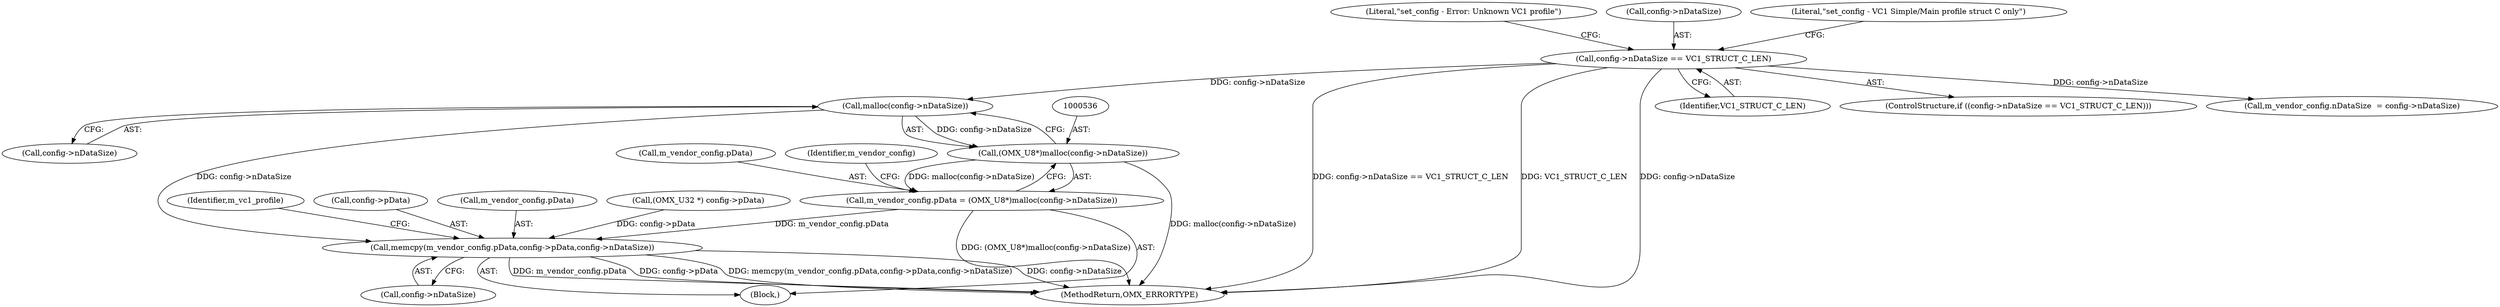 digraph "0_Android_560ccdb509a7b86186fac0fce1b25bd9a3e6a6e8_1@API" {
"1000537" [label="(Call,malloc(config->nDataSize))"];
"1000509" [label="(Call,config->nDataSize == VC1_STRUCT_C_LEN)"];
"1000535" [label="(Call,(OMX_U8*)malloc(config->nDataSize))"];
"1000531" [label="(Call,m_vendor_config.pData = (OMX_U8*)malloc(config->nDataSize))"];
"1000541" [label="(Call,memcpy(m_vendor_config.pData,config->pData,config->nDataSize))"];
"1000509" [label="(Call,config->nDataSize == VC1_STRUCT_C_LEN)"];
"1000552" [label="(Identifier,m_vc1_profile)"];
"1000513" [label="(Identifier,VC1_STRUCT_C_LEN)"];
"1000531" [label="(Call,m_vendor_config.pData = (OMX_U8*)malloc(config->nDataSize))"];
"1000545" [label="(Call,config->pData)"];
"1000535" [label="(Call,(OMX_U8*)malloc(config->nDataSize))"];
"1000538" [label="(Call,config->nDataSize)"];
"1000542" [label="(Call,m_vendor_config.pData)"];
"1000548" [label="(Call,config->nDataSize)"];
"1000557" [label="(Literal,\"set_config - Error: Unknown VC1 profile\")"];
"1000508" [label="(ControlStructure,if ((config->nDataSize == VC1_STRUCT_C_LEN)))"];
"1000461" [label="(Call,(OMX_U32 *) config->pData)"];
"1000541" [label="(Call,memcpy(m_vendor_config.pData,config->pData,config->nDataSize))"];
"1000532" [label="(Call,m_vendor_config.pData)"];
"1000514" [label="(Block,)"];
"1001056" [label="(MethodReturn,OMX_ERRORTYPE)"];
"1000537" [label="(Call,malloc(config->nDataSize))"];
"1000510" [label="(Call,config->nDataSize)"];
"1000516" [label="(Literal,\"set_config - VC1 Simple/Main profile struct C only\")"];
"1000524" [label="(Call,m_vendor_config.nDataSize  = config->nDataSize)"];
"1000543" [label="(Identifier,m_vendor_config)"];
"1000537" -> "1000535"  [label="AST: "];
"1000537" -> "1000538"  [label="CFG: "];
"1000538" -> "1000537"  [label="AST: "];
"1000535" -> "1000537"  [label="CFG: "];
"1000537" -> "1000535"  [label="DDG: config->nDataSize"];
"1000509" -> "1000537"  [label="DDG: config->nDataSize"];
"1000537" -> "1000541"  [label="DDG: config->nDataSize"];
"1000509" -> "1000508"  [label="AST: "];
"1000509" -> "1000513"  [label="CFG: "];
"1000510" -> "1000509"  [label="AST: "];
"1000513" -> "1000509"  [label="AST: "];
"1000516" -> "1000509"  [label="CFG: "];
"1000557" -> "1000509"  [label="CFG: "];
"1000509" -> "1001056"  [label="DDG: config->nDataSize == VC1_STRUCT_C_LEN"];
"1000509" -> "1001056"  [label="DDG: VC1_STRUCT_C_LEN"];
"1000509" -> "1001056"  [label="DDG: config->nDataSize"];
"1000509" -> "1000524"  [label="DDG: config->nDataSize"];
"1000535" -> "1000531"  [label="AST: "];
"1000536" -> "1000535"  [label="AST: "];
"1000531" -> "1000535"  [label="CFG: "];
"1000535" -> "1001056"  [label="DDG: malloc(config->nDataSize)"];
"1000535" -> "1000531"  [label="DDG: malloc(config->nDataSize)"];
"1000531" -> "1000514"  [label="AST: "];
"1000532" -> "1000531"  [label="AST: "];
"1000543" -> "1000531"  [label="CFG: "];
"1000531" -> "1001056"  [label="DDG: (OMX_U8*)malloc(config->nDataSize)"];
"1000531" -> "1000541"  [label="DDG: m_vendor_config.pData"];
"1000541" -> "1000514"  [label="AST: "];
"1000541" -> "1000548"  [label="CFG: "];
"1000542" -> "1000541"  [label="AST: "];
"1000545" -> "1000541"  [label="AST: "];
"1000548" -> "1000541"  [label="AST: "];
"1000552" -> "1000541"  [label="CFG: "];
"1000541" -> "1001056"  [label="DDG: config->nDataSize"];
"1000541" -> "1001056"  [label="DDG: m_vendor_config.pData"];
"1000541" -> "1001056"  [label="DDG: config->pData"];
"1000541" -> "1001056"  [label="DDG: memcpy(m_vendor_config.pData,config->pData,config->nDataSize)"];
"1000461" -> "1000541"  [label="DDG: config->pData"];
}
